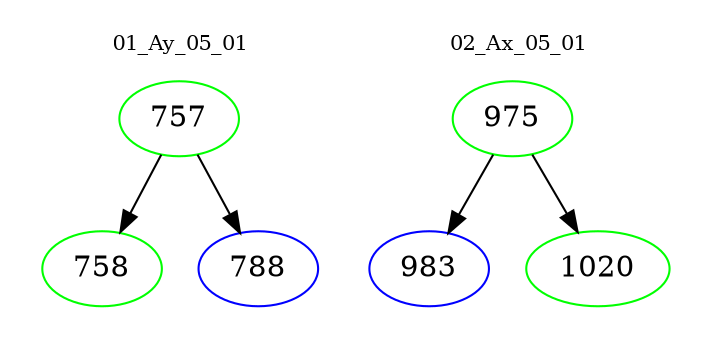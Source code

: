digraph{
subgraph cluster_0 {
color = white
label = "01_Ay_05_01";
fontsize=10;
T0_757 [label="757", color="green"]
T0_757 -> T0_758 [color="black"]
T0_758 [label="758", color="green"]
T0_757 -> T0_788 [color="black"]
T0_788 [label="788", color="blue"]
}
subgraph cluster_1 {
color = white
label = "02_Ax_05_01";
fontsize=10;
T1_975 [label="975", color="green"]
T1_975 -> T1_983 [color="black"]
T1_983 [label="983", color="blue"]
T1_975 -> T1_1020 [color="black"]
T1_1020 [label="1020", color="green"]
}
}

